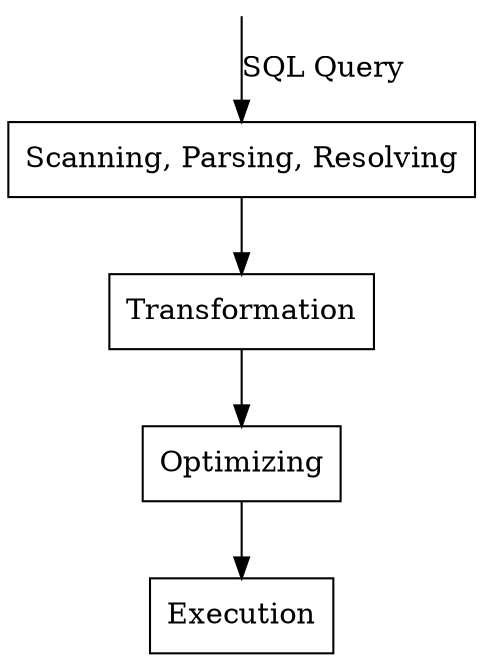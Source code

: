 digraph QueryProcessingPipeline {

    node [shape=box];

    // Nodes definition
    SQLQuery [shape=point, style=invis];
    Parser [label="Scanning, Parsing, Resolving"];
    Transformation [label="Transformation"];
    Optimizer [label="Optimizing"];
    ExecEngine [label="Execution"];

    // Edges
    SQLQuery -> Parser [label="SQL Query"];
    Parser -> Transformation;
    Transformation -> Optimizer;
    Optimizer -> ExecEngine;
}
